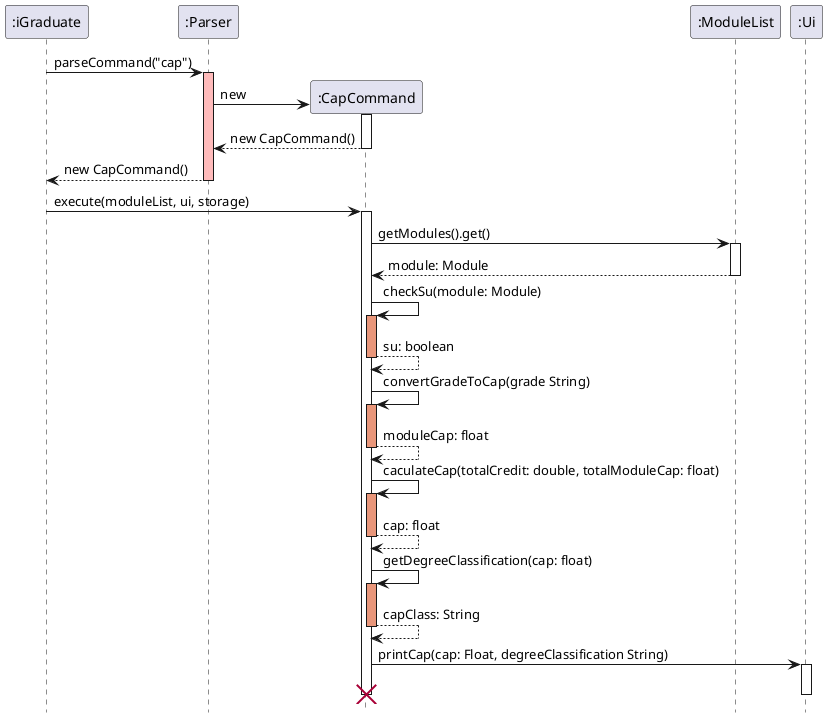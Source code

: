 @startuml
hide footbox

participant ":iGraduate" as iGraduate
participant ":Parser" as Parser
participant ":CapCommand" as CapCommand
participant ":ModuleList" as ModuleList
participant ":Ui" as Ui

iGraduate -> Parser: parseCommand("cap")
activate Parser #FFBBBB

create CapCommand
Parser -> CapCommand: new
activate CapCommand
CapCommand --> Parser: new CapCommand()
deactivate CapCommand

Parser --> iGraduate: new CapCommand()
deactivate Parser

iGraduate -> CapCommand: execute(moduleList, ui, storage)
activate CapCommand

CapCommand -> ModuleList: getModules().get()
activate ModuleList
ModuleList --> CapCommand: module: Module
deactivate ModuleList

CapCommand -> CapCommand:checkSu(module: Module)
activate CapCommand #DarkSalmon
return su: boolean

CapCommand -> CapCommand:convertGradeToCap(grade String)
activate CapCommand #DarkSalmon
return moduleCap: float

CapCommand -> CapCommand:caculateCap(totalCredit: double, totalModuleCap: float)
activate CapCommand #DarkSalmon
return cap: float

CapCommand -> CapCommand:getDegreeClassification(cap: float)
activate CapCommand #DarkSalmon
return capClass: String

CapCommand -> Ui: printCap(cap: Float, degreeClassification String)
activate Ui
deactivate Ui
destroy CapCommand

@enduml